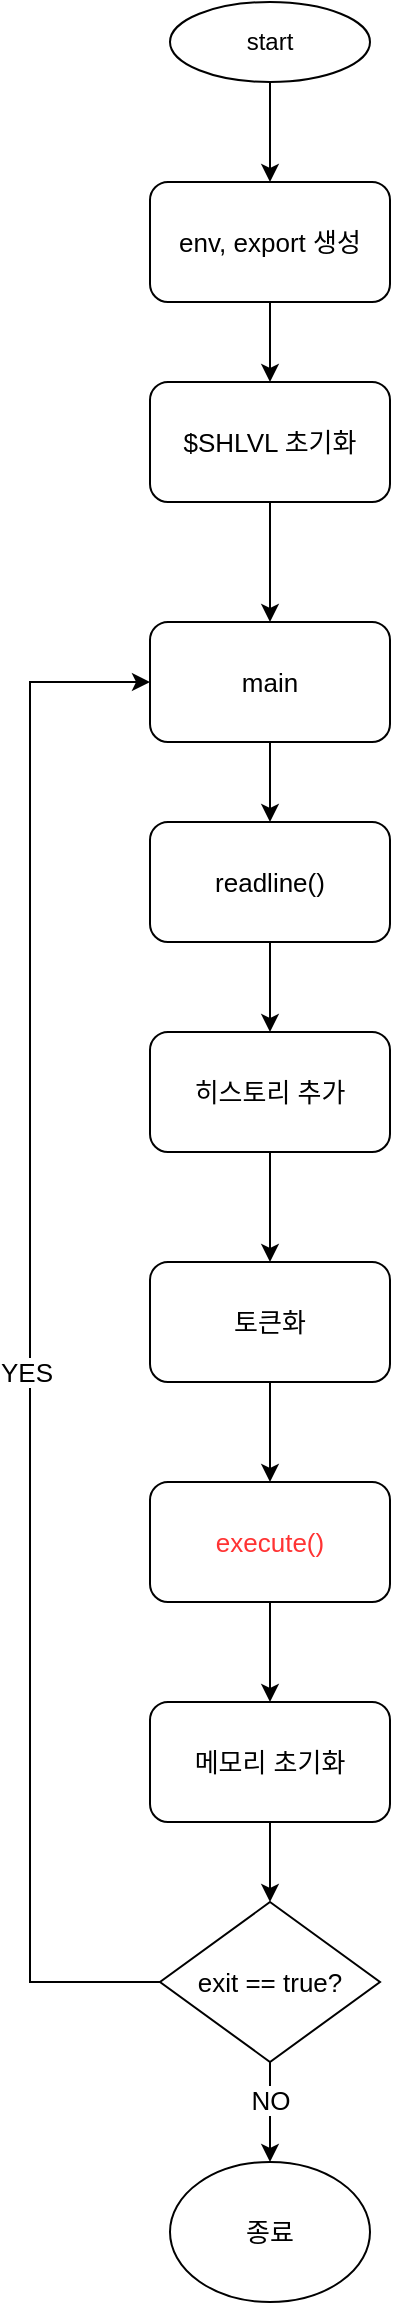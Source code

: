 <mxfile version="15.8.2" type="github">
  <diagram id="TjUcnRpzgRecOWL7eHP6" name="Page-1">
    <mxGraphModel dx="918" dy="1414" grid="1" gridSize="10" guides="1" tooltips="1" connect="1" arrows="1" fold="1" page="1" pageScale="1" pageWidth="827" pageHeight="1169" math="0" shadow="0">
      <root>
        <mxCell id="0" />
        <mxCell id="1" parent="0" />
        <mxCell id="AYXUDMK8WHhuibapLCR6-4" value="" style="edgeStyle=orthogonalEdgeStyle;rounded=0;orthogonalLoop=1;jettySize=auto;html=1;fontSize=13;" edge="1" parent="1" source="AYXUDMK8WHhuibapLCR6-1" target="AYXUDMK8WHhuibapLCR6-3">
          <mxGeometry relative="1" as="geometry" />
        </mxCell>
        <mxCell id="AYXUDMK8WHhuibapLCR6-1" value="start" style="ellipse;whiteSpace=wrap;html=1;" vertex="1" parent="1">
          <mxGeometry x="350" y="10" width="100" height="40" as="geometry" />
        </mxCell>
        <mxCell id="AYXUDMK8WHhuibapLCR6-10" value="" style="edgeStyle=orthogonalEdgeStyle;rounded=0;orthogonalLoop=1;jettySize=auto;html=1;fontSize=13;" edge="1" parent="1" source="AYXUDMK8WHhuibapLCR6-2" target="AYXUDMK8WHhuibapLCR6-8">
          <mxGeometry relative="1" as="geometry" />
        </mxCell>
        <mxCell id="AYXUDMK8WHhuibapLCR6-2" value="main" style="rounded=1;whiteSpace=wrap;html=1;fontSize=13;" vertex="1" parent="1">
          <mxGeometry x="340" y="320" width="120" height="60" as="geometry" />
        </mxCell>
        <mxCell id="AYXUDMK8WHhuibapLCR6-6" value="" style="edgeStyle=orthogonalEdgeStyle;rounded=0;orthogonalLoop=1;jettySize=auto;html=1;fontSize=13;" edge="1" parent="1" source="AYXUDMK8WHhuibapLCR6-3" target="AYXUDMK8WHhuibapLCR6-5">
          <mxGeometry relative="1" as="geometry" />
        </mxCell>
        <mxCell id="AYXUDMK8WHhuibapLCR6-3" value="env, export 생성" style="rounded=1;whiteSpace=wrap;html=1;fontSize=13;" vertex="1" parent="1">
          <mxGeometry x="340" y="100" width="120" height="60" as="geometry" />
        </mxCell>
        <mxCell id="AYXUDMK8WHhuibapLCR6-7" value="" style="edgeStyle=orthogonalEdgeStyle;rounded=0;orthogonalLoop=1;jettySize=auto;html=1;fontSize=13;" edge="1" parent="1" source="AYXUDMK8WHhuibapLCR6-5" target="AYXUDMK8WHhuibapLCR6-2">
          <mxGeometry relative="1" as="geometry" />
        </mxCell>
        <mxCell id="AYXUDMK8WHhuibapLCR6-5" value="$SHLVL 초기화" style="rounded=1;whiteSpace=wrap;html=1;fontSize=13;" vertex="1" parent="1">
          <mxGeometry x="340" y="200" width="120" height="60" as="geometry" />
        </mxCell>
        <mxCell id="AYXUDMK8WHhuibapLCR6-11" value="" style="edgeStyle=orthogonalEdgeStyle;rounded=0;orthogonalLoop=1;jettySize=auto;html=1;fontSize=13;" edge="1" parent="1" source="AYXUDMK8WHhuibapLCR6-8" target="AYXUDMK8WHhuibapLCR6-9">
          <mxGeometry relative="1" as="geometry" />
        </mxCell>
        <mxCell id="AYXUDMK8WHhuibapLCR6-8" value="readline()" style="rounded=1;whiteSpace=wrap;html=1;fontSize=13;" vertex="1" parent="1">
          <mxGeometry x="340" y="420" width="120" height="60" as="geometry" />
        </mxCell>
        <mxCell id="AYXUDMK8WHhuibapLCR6-13" value="" style="edgeStyle=orthogonalEdgeStyle;rounded=0;orthogonalLoop=1;jettySize=auto;html=1;fontSize=13;fontColor=#FF3333;" edge="1" parent="1" source="AYXUDMK8WHhuibapLCR6-9" target="AYXUDMK8WHhuibapLCR6-12">
          <mxGeometry relative="1" as="geometry" />
        </mxCell>
        <mxCell id="AYXUDMK8WHhuibapLCR6-9" value="히스토리 추가" style="rounded=1;whiteSpace=wrap;html=1;fontSize=13;" vertex="1" parent="1">
          <mxGeometry x="340" y="525" width="120" height="60" as="geometry" />
        </mxCell>
        <mxCell id="AYXUDMK8WHhuibapLCR6-15" value="" style="edgeStyle=orthogonalEdgeStyle;rounded=0;orthogonalLoop=1;jettySize=auto;html=1;fontSize=13;fontColor=#000000;" edge="1" parent="1" source="AYXUDMK8WHhuibapLCR6-12" target="AYXUDMK8WHhuibapLCR6-14">
          <mxGeometry relative="1" as="geometry" />
        </mxCell>
        <mxCell id="AYXUDMK8WHhuibapLCR6-12" value="토큰화" style="rounded=1;whiteSpace=wrap;html=1;fontSize=13;" vertex="1" parent="1">
          <mxGeometry x="340" y="640" width="120" height="60" as="geometry" />
        </mxCell>
        <mxCell id="AYXUDMK8WHhuibapLCR6-17" value="" style="edgeStyle=orthogonalEdgeStyle;rounded=0;orthogonalLoop=1;jettySize=auto;html=1;fontSize=13;fontColor=#000000;" edge="1" parent="1" source="AYXUDMK8WHhuibapLCR6-14" target="AYXUDMK8WHhuibapLCR6-16">
          <mxGeometry relative="1" as="geometry" />
        </mxCell>
        <mxCell id="AYXUDMK8WHhuibapLCR6-14" value="execute()" style="rounded=1;whiteSpace=wrap;html=1;fontSize=13;fontColor=#FF3333;" vertex="1" parent="1">
          <mxGeometry x="340" y="750" width="120" height="60" as="geometry" />
        </mxCell>
        <mxCell id="AYXUDMK8WHhuibapLCR6-23" value="" style="edgeStyle=orthogonalEdgeStyle;rounded=0;orthogonalLoop=1;jettySize=auto;html=1;fontSize=13;fontColor=#000000;" edge="1" parent="1" source="AYXUDMK8WHhuibapLCR6-16" target="AYXUDMK8WHhuibapLCR6-20">
          <mxGeometry relative="1" as="geometry" />
        </mxCell>
        <mxCell id="AYXUDMK8WHhuibapLCR6-16" value="메모리 초기화" style="rounded=1;whiteSpace=wrap;html=1;fontSize=13;fontColor=#000000;" vertex="1" parent="1">
          <mxGeometry x="340" y="860" width="120" height="60" as="geometry" />
        </mxCell>
        <mxCell id="AYXUDMK8WHhuibapLCR6-22" style="edgeStyle=orthogonalEdgeStyle;rounded=0;orthogonalLoop=1;jettySize=auto;html=1;exitX=0;exitY=0.5;exitDx=0;exitDy=0;entryX=0;entryY=0.5;entryDx=0;entryDy=0;fontSize=13;fontColor=#000000;" edge="1" parent="1" source="AYXUDMK8WHhuibapLCR6-20" target="AYXUDMK8WHhuibapLCR6-2">
          <mxGeometry relative="1" as="geometry">
            <Array as="points">
              <mxPoint x="280" y="1000" />
              <mxPoint x="280" y="350" />
            </Array>
          </mxGeometry>
        </mxCell>
        <mxCell id="AYXUDMK8WHhuibapLCR6-25" value="YES" style="edgeLabel;html=1;align=center;verticalAlign=middle;resizable=0;points=[];fontSize=13;fontColor=#000000;" vertex="1" connectable="0" parent="AYXUDMK8WHhuibapLCR6-22">
          <mxGeometry x="-0.044" y="2" relative="1" as="geometry">
            <mxPoint as="offset" />
          </mxGeometry>
        </mxCell>
        <mxCell id="AYXUDMK8WHhuibapLCR6-28" value="" style="edgeStyle=orthogonalEdgeStyle;rounded=0;orthogonalLoop=1;jettySize=auto;html=1;fontSize=13;fontColor=#000000;" edge="1" parent="1" source="AYXUDMK8WHhuibapLCR6-20" target="AYXUDMK8WHhuibapLCR6-27">
          <mxGeometry relative="1" as="geometry" />
        </mxCell>
        <mxCell id="AYXUDMK8WHhuibapLCR6-31" value="NO" style="edgeLabel;html=1;align=center;verticalAlign=middle;resizable=0;points=[];fontSize=13;fontColor=#000000;" vertex="1" connectable="0" parent="AYXUDMK8WHhuibapLCR6-28">
          <mxGeometry x="-0.257" relative="1" as="geometry">
            <mxPoint as="offset" />
          </mxGeometry>
        </mxCell>
        <mxCell id="AYXUDMK8WHhuibapLCR6-20" value="exit == true?" style="rhombus;whiteSpace=wrap;html=1;fontSize=13;fontColor=#000000;" vertex="1" parent="1">
          <mxGeometry x="345" y="960" width="110" height="80" as="geometry" />
        </mxCell>
        <mxCell id="AYXUDMK8WHhuibapLCR6-27" value="종료" style="ellipse;whiteSpace=wrap;html=1;fontSize=13;fontColor=#000000;" vertex="1" parent="1">
          <mxGeometry x="350" y="1090" width="100" height="70" as="geometry" />
        </mxCell>
      </root>
    </mxGraphModel>
  </diagram>
</mxfile>
